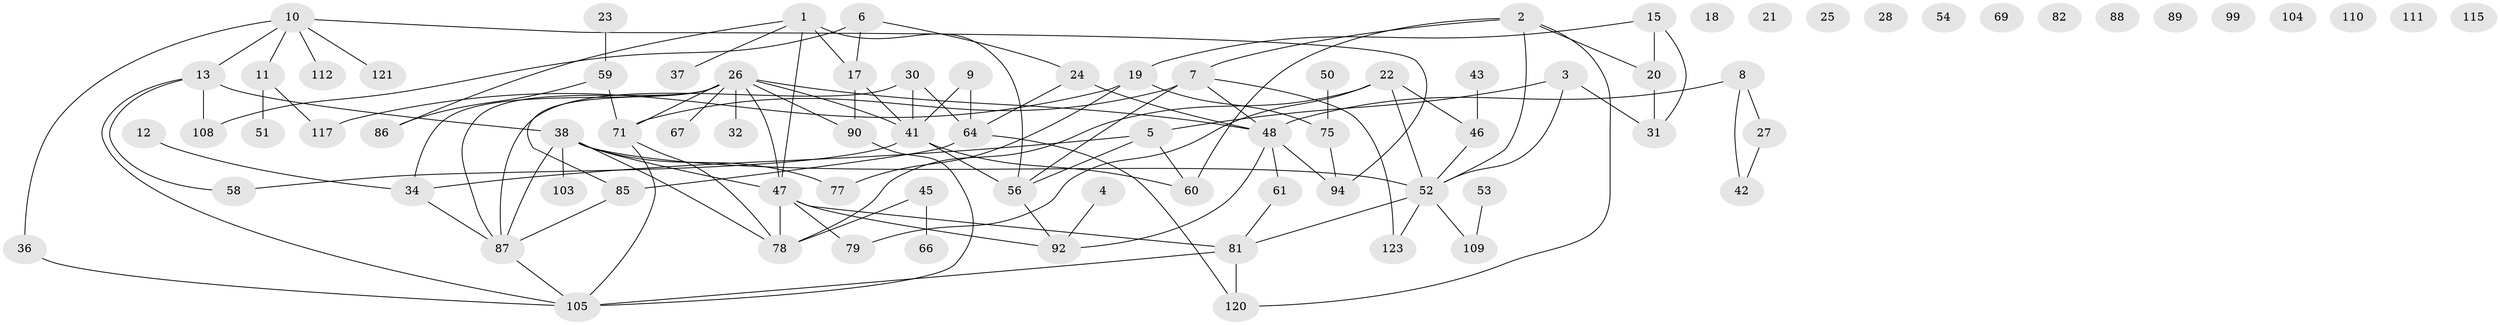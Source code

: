 // original degree distribution, {4: 0.10569105691056911, 3: 0.22764227642276422, 1: 0.15447154471544716, 2: 0.2845528455284553, 5: 0.08130081300813008, 6: 0.032520325203252036, 0: 0.10569105691056911, 7: 0.008130081300813009}
// Generated by graph-tools (version 1.1) at 2025/41/03/06/25 10:41:23]
// undirected, 83 vertices, 113 edges
graph export_dot {
graph [start="1"]
  node [color=gray90,style=filled];
  1 [super="+40"];
  2 [super="+16"];
  3;
  4 [super="+101"];
  5 [super="+96"];
  6;
  7 [super="+35"];
  8 [super="+57"];
  9;
  10 [super="+14"];
  11;
  12 [super="+122"];
  13 [super="+106"];
  15 [super="+49"];
  17 [super="+39"];
  18 [super="+72"];
  19 [super="+63"];
  20 [super="+70"];
  21;
  22 [super="+33"];
  23 [super="+55"];
  24;
  25;
  26 [super="+73"];
  27 [super="+29"];
  28;
  30;
  31 [super="+102"];
  32 [super="+44"];
  34 [super="+76"];
  36;
  37;
  38 [super="+83"];
  41 [super="+119"];
  42 [super="+80"];
  43;
  45;
  46 [super="+62"];
  47 [super="+68"];
  48 [super="+91"];
  50 [super="+93"];
  51 [super="+65"];
  52 [super="+84"];
  53;
  54;
  56 [super="+118"];
  58;
  59;
  60;
  61;
  64 [super="+74"];
  66;
  67;
  69;
  71 [super="+100"];
  75;
  77;
  78;
  79 [super="+107"];
  81 [super="+116"];
  82;
  85;
  86;
  87 [super="+98"];
  88;
  89;
  90 [super="+114"];
  92 [super="+97"];
  94 [super="+95"];
  99;
  103;
  104;
  105 [super="+113"];
  108;
  109;
  110;
  111;
  112;
  115;
  117;
  120;
  121;
  123;
  1 -- 37;
  1 -- 86;
  1 -- 56;
  1 -- 47;
  1 -- 17;
  2 -- 7;
  2 -- 60;
  2 -- 120;
  2 -- 20;
  2 -- 52;
  3 -- 5;
  3 -- 31;
  3 -- 52;
  4 -- 92;
  5 -- 60;
  5 -- 56;
  5 -- 34;
  6 -- 24;
  6 -- 108;
  6 -- 17;
  7 -- 123;
  7 -- 71;
  7 -- 56;
  7 -- 48;
  8 -- 27;
  8 -- 42;
  8 -- 48;
  9 -- 41;
  9 -- 64;
  10 -- 13;
  10 -- 36;
  10 -- 94;
  10 -- 112;
  10 -- 121;
  10 -- 11;
  11 -- 117;
  11 -- 51;
  12 -- 34;
  13 -- 108;
  13 -- 38;
  13 -- 58;
  13 -- 105;
  15 -- 31;
  15 -- 20;
  15 -- 19;
  17 -- 41;
  17 -- 90;
  19 -- 77;
  19 -- 117;
  19 -- 75;
  20 -- 31;
  22 -- 52;
  22 -- 78;
  22 -- 79;
  22 -- 46;
  23 -- 59;
  24 -- 64;
  24 -- 48;
  26 -- 41;
  26 -- 48;
  26 -- 67;
  26 -- 71;
  26 -- 85;
  26 -- 32;
  26 -- 47;
  26 -- 87;
  26 -- 34;
  26 -- 90;
  27 -- 42;
  30 -- 41;
  30 -- 64;
  30 -- 87;
  34 -- 87;
  36 -- 105;
  38 -- 87;
  38 -- 103;
  38 -- 47;
  38 -- 77;
  38 -- 78;
  38 -- 52;
  41 -- 56;
  41 -- 58;
  41 -- 60;
  43 -- 46;
  45 -- 66;
  45 -- 78;
  46 -- 52;
  47 -- 78;
  47 -- 81;
  47 -- 79;
  47 -- 92;
  48 -- 61;
  48 -- 94;
  48 -- 92;
  50 -- 75;
  52 -- 81;
  52 -- 109;
  52 -- 123;
  53 -- 109;
  56 -- 92;
  59 -- 86;
  59 -- 71;
  61 -- 81;
  64 -- 120;
  64 -- 85;
  71 -- 78;
  71 -- 105;
  75 -- 94;
  81 -- 120;
  81 -- 105;
  85 -- 87;
  87 -- 105;
  90 -- 105;
}
